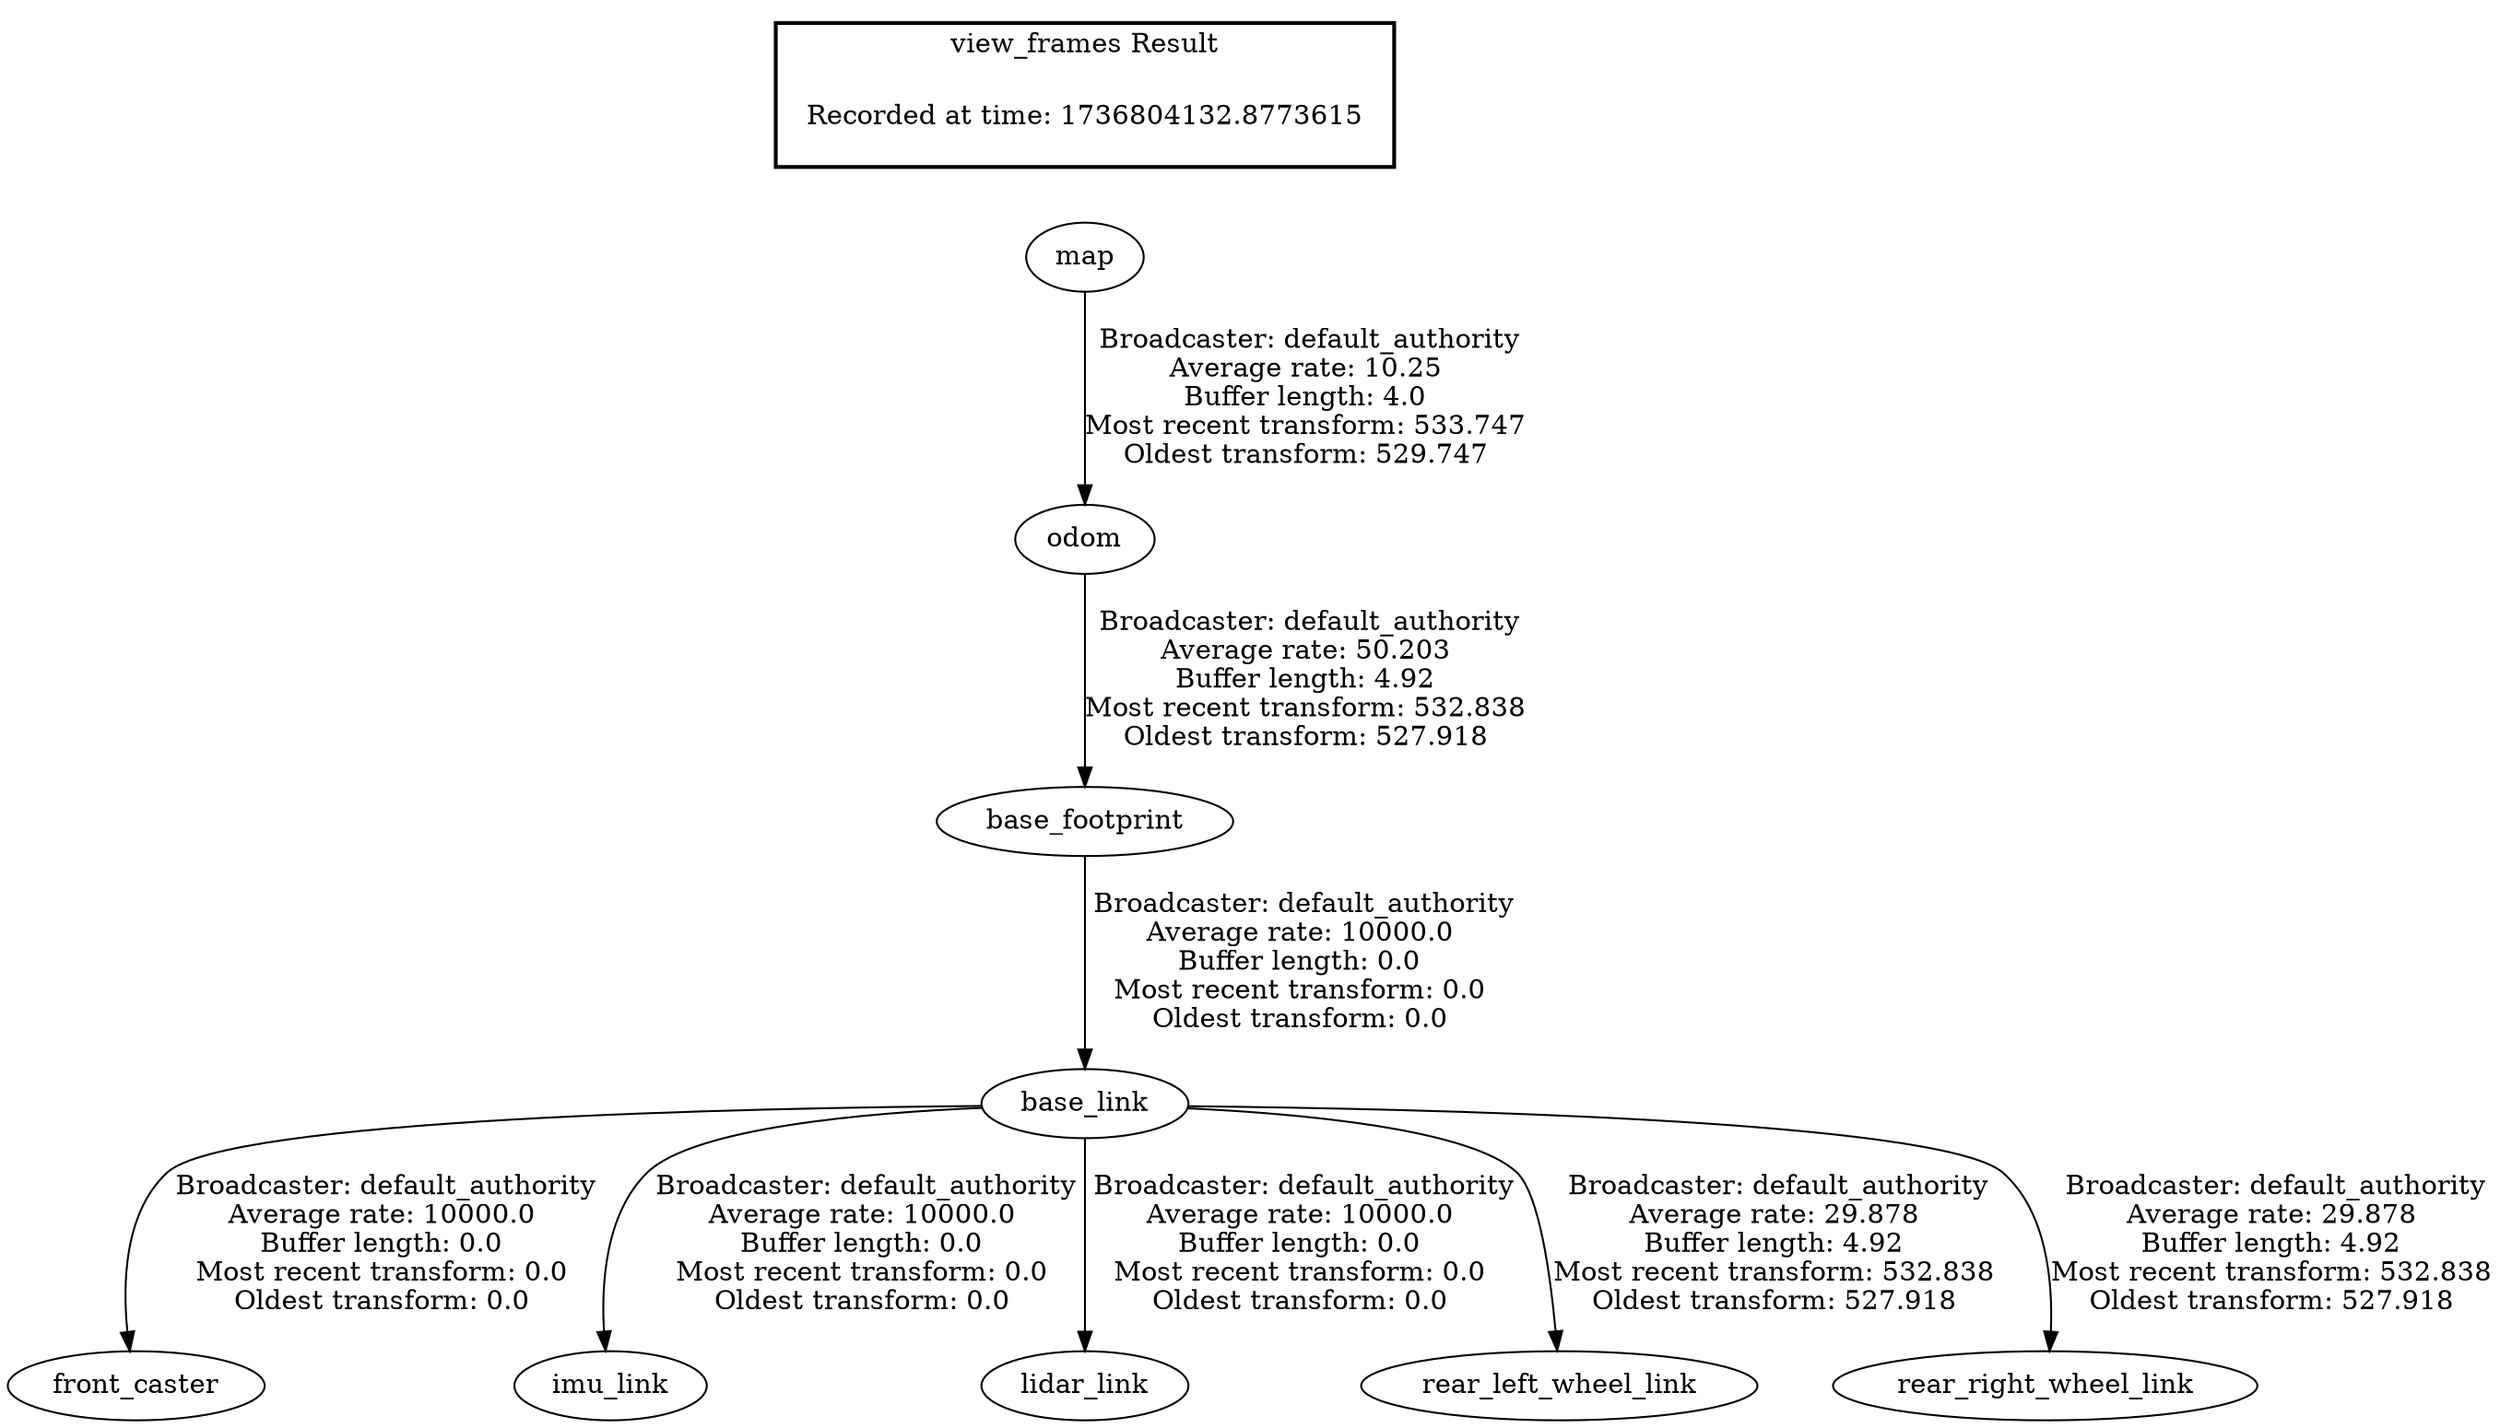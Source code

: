 digraph G {
"odom" -> "base_footprint"[label=" Broadcaster: default_authority\nAverage rate: 50.203\nBuffer length: 4.92\nMost recent transform: 532.838\nOldest transform: 527.918\n"];
"map" -> "odom"[label=" Broadcaster: default_authority\nAverage rate: 10.25\nBuffer length: 4.0\nMost recent transform: 533.747\nOldest transform: 529.747\n"];
"base_footprint" -> "base_link"[label=" Broadcaster: default_authority\nAverage rate: 10000.0\nBuffer length: 0.0\nMost recent transform: 0.0\nOldest transform: 0.0\n"];
"base_link" -> "front_caster"[label=" Broadcaster: default_authority\nAverage rate: 10000.0\nBuffer length: 0.0\nMost recent transform: 0.0\nOldest transform: 0.0\n"];
"base_link" -> "imu_link"[label=" Broadcaster: default_authority\nAverage rate: 10000.0\nBuffer length: 0.0\nMost recent transform: 0.0\nOldest transform: 0.0\n"];
"base_link" -> "lidar_link"[label=" Broadcaster: default_authority\nAverage rate: 10000.0\nBuffer length: 0.0\nMost recent transform: 0.0\nOldest transform: 0.0\n"];
"base_link" -> "rear_left_wheel_link"[label=" Broadcaster: default_authority\nAverage rate: 29.878\nBuffer length: 4.92\nMost recent transform: 532.838\nOldest transform: 527.918\n"];
"base_link" -> "rear_right_wheel_link"[label=" Broadcaster: default_authority\nAverage rate: 29.878\nBuffer length: 4.92\nMost recent transform: 532.838\nOldest transform: 527.918\n"];
edge [style=invis];
 subgraph cluster_legend { style=bold; color=black; label ="view_frames Result";
"Recorded at time: 1736804132.8773615"[ shape=plaintext ] ;
}->"map";
}